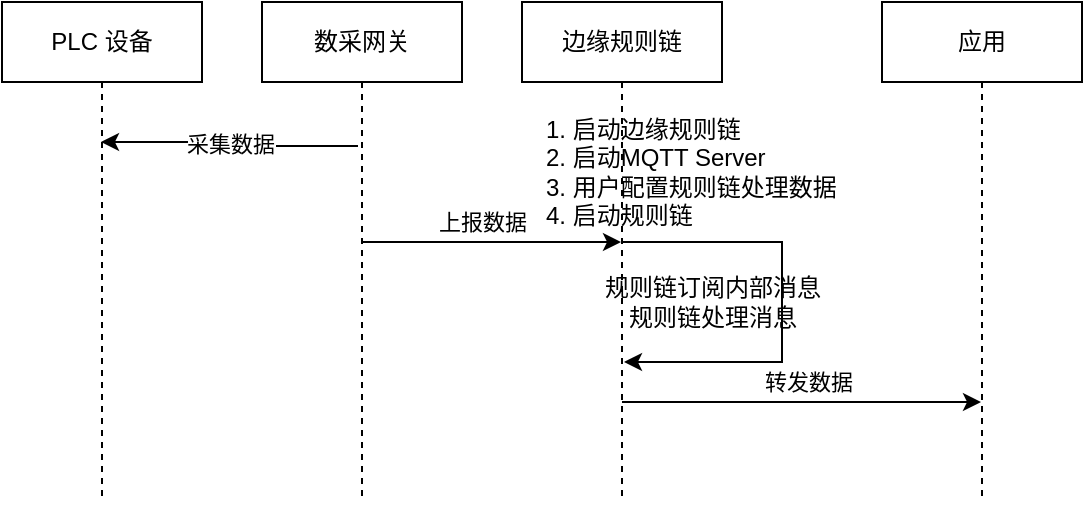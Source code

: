 <mxfile version="24.6.4" type="github">
  <diagram name="第 1 页" id="5JkBRk-FO56IJwVgcIqj">
    <mxGraphModel dx="954" dy="606" grid="1" gridSize="10" guides="1" tooltips="1" connect="1" arrows="1" fold="1" page="1" pageScale="1" pageWidth="827" pageHeight="1169" math="0" shadow="0">
      <root>
        <mxCell id="0" />
        <mxCell id="1" parent="0" />
        <mxCell id="q5tciKdKlLlfa13yz7oG-3" value="PLC 设备" style="shape=umlLifeline;perimeter=lifelinePerimeter;whiteSpace=wrap;html=1;container=1;dropTarget=0;collapsible=0;recursiveResize=0;outlineConnect=0;portConstraint=eastwest;newEdgeStyle={&quot;edgeStyle&quot;:&quot;elbowEdgeStyle&quot;,&quot;elbow&quot;:&quot;vertical&quot;,&quot;curved&quot;:0,&quot;rounded&quot;:0};" vertex="1" parent="1">
          <mxGeometry x="150" y="160" width="100" height="250" as="geometry" />
        </mxCell>
        <mxCell id="q5tciKdKlLlfa13yz7oG-6" value="采集数据" style="edgeStyle=elbowEdgeStyle;rounded=0;orthogonalLoop=1;jettySize=auto;html=1;elbow=horizontal;curved=0;exitX=0.48;exitY=0.288;exitDx=0;exitDy=0;exitPerimeter=0;" edge="1" parent="1" source="q5tciKdKlLlfa13yz7oG-5">
          <mxGeometry relative="1" as="geometry">
            <mxPoint x="329.5" y="300" as="sourcePoint" />
            <mxPoint x="199.5" y="230" as="targetPoint" />
          </mxGeometry>
        </mxCell>
        <mxCell id="q5tciKdKlLlfa13yz7oG-9" style="edgeStyle=elbowEdgeStyle;rounded=0;orthogonalLoop=1;jettySize=auto;html=1;elbow=vertical;curved=0;" edge="1" parent="1">
          <mxGeometry relative="1" as="geometry">
            <mxPoint x="329.5" y="280" as="sourcePoint" />
            <mxPoint x="459.5" y="280" as="targetPoint" />
          </mxGeometry>
        </mxCell>
        <mxCell id="q5tciKdKlLlfa13yz7oG-10" value="上报数据" style="edgeLabel;html=1;align=center;verticalAlign=middle;resizable=0;points=[];" vertex="1" connectable="0" parent="q5tciKdKlLlfa13yz7oG-9">
          <mxGeometry x="0.315" y="2" relative="1" as="geometry">
            <mxPoint x="-25" y="-8" as="offset" />
          </mxGeometry>
        </mxCell>
        <mxCell id="q5tciKdKlLlfa13yz7oG-5" value="数采网关" style="shape=umlLifeline;perimeter=lifelinePerimeter;whiteSpace=wrap;html=1;container=1;dropTarget=0;collapsible=0;recursiveResize=0;outlineConnect=0;portConstraint=eastwest;newEdgeStyle={&quot;edgeStyle&quot;:&quot;elbowEdgeStyle&quot;,&quot;elbow&quot;:&quot;vertical&quot;,&quot;curved&quot;:0,&quot;rounded&quot;:0};" vertex="1" parent="1">
          <mxGeometry x="280" y="160" width="100" height="250" as="geometry" />
        </mxCell>
        <mxCell id="q5tciKdKlLlfa13yz7oG-7" value="边缘规则链" style="shape=umlLifeline;perimeter=lifelinePerimeter;whiteSpace=wrap;html=1;container=1;dropTarget=0;collapsible=0;recursiveResize=0;outlineConnect=0;portConstraint=eastwest;newEdgeStyle={&quot;edgeStyle&quot;:&quot;elbowEdgeStyle&quot;,&quot;elbow&quot;:&quot;vertical&quot;,&quot;curved&quot;:0,&quot;rounded&quot;:0};" vertex="1" parent="1">
          <mxGeometry x="410" y="160" width="100" height="250" as="geometry" />
        </mxCell>
        <mxCell id="q5tciKdKlLlfa13yz7oG-8" value="1. 启动边缘规则链&lt;div&gt;2. 启动MQTT Server&lt;/div&gt;&lt;div&gt;&lt;span style=&quot;background-color: initial;&quot;&gt;3. 用户配置规则链处理数据&lt;/span&gt;&lt;/div&gt;&lt;div&gt;&lt;span style=&quot;background-color: initial;&quot;&gt;4. 启动规则链&lt;/span&gt;&lt;/div&gt;" style="text;html=1;align=left;verticalAlign=middle;resizable=0;points=[];autosize=1;strokeColor=none;fillColor=none;" vertex="1" parent="1">
          <mxGeometry x="420" y="210" width="170" height="70" as="geometry" />
        </mxCell>
        <mxCell id="q5tciKdKlLlfa13yz7oG-11" style="edgeStyle=orthogonalEdgeStyle;rounded=0;orthogonalLoop=1;jettySize=auto;html=1;" edge="1" parent="1">
          <mxGeometry relative="1" as="geometry">
            <mxPoint x="461" y="340" as="targetPoint" />
            <mxPoint x="460" y="280" as="sourcePoint" />
            <Array as="points">
              <mxPoint x="540" y="280" />
              <mxPoint x="540" y="340" />
              <mxPoint x="461" y="340" />
            </Array>
          </mxGeometry>
        </mxCell>
        <mxCell id="q5tciKdKlLlfa13yz7oG-12" value="规则链订阅内部消息&lt;div&gt;规则链处理消息&lt;/div&gt;" style="text;html=1;align=center;verticalAlign=middle;resizable=0;points=[];autosize=1;strokeColor=none;fillColor=none;" vertex="1" parent="1">
          <mxGeometry x="440" y="290" width="130" height="40" as="geometry" />
        </mxCell>
        <mxCell id="q5tciKdKlLlfa13yz7oG-13" value="应用" style="shape=umlLifeline;perimeter=lifelinePerimeter;whiteSpace=wrap;html=1;container=1;dropTarget=0;collapsible=0;recursiveResize=0;outlineConnect=0;portConstraint=eastwest;newEdgeStyle={&quot;edgeStyle&quot;:&quot;elbowEdgeStyle&quot;,&quot;elbow&quot;:&quot;vertical&quot;,&quot;curved&quot;:0,&quot;rounded&quot;:0};" vertex="1" parent="1">
          <mxGeometry x="590" y="160" width="100" height="250" as="geometry" />
        </mxCell>
        <mxCell id="q5tciKdKlLlfa13yz7oG-15" style="edgeStyle=elbowEdgeStyle;rounded=0;orthogonalLoop=1;jettySize=auto;html=1;elbow=vertical;curved=0;" edge="1" parent="1" target="q5tciKdKlLlfa13yz7oG-13">
          <mxGeometry relative="1" as="geometry">
            <mxPoint x="460" y="360" as="sourcePoint" />
            <mxPoint x="590" y="360" as="targetPoint" />
          </mxGeometry>
        </mxCell>
        <mxCell id="q5tciKdKlLlfa13yz7oG-16" value="转发数据" style="edgeLabel;html=1;align=center;verticalAlign=middle;resizable=0;points=[];" vertex="1" connectable="0" parent="q5tciKdKlLlfa13yz7oG-15">
          <mxGeometry x="0.315" y="2" relative="1" as="geometry">
            <mxPoint x="-25" y="-8" as="offset" />
          </mxGeometry>
        </mxCell>
      </root>
    </mxGraphModel>
  </diagram>
</mxfile>
